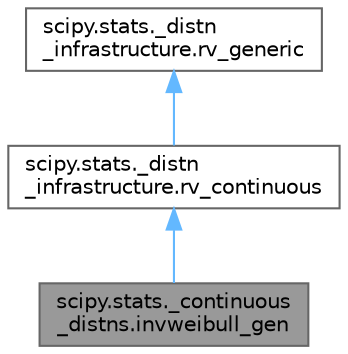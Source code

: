 digraph "scipy.stats._continuous_distns.invweibull_gen"
{
 // LATEX_PDF_SIZE
  bgcolor="transparent";
  edge [fontname=Helvetica,fontsize=10,labelfontname=Helvetica,labelfontsize=10];
  node [fontname=Helvetica,fontsize=10,shape=box,height=0.2,width=0.4];
  Node1 [id="Node000001",label="scipy.stats._continuous\l_distns.invweibull_gen",height=0.2,width=0.4,color="gray40", fillcolor="grey60", style="filled", fontcolor="black",tooltip=" "];
  Node2 -> Node1 [id="edge1_Node000001_Node000002",dir="back",color="steelblue1",style="solid",tooltip=" "];
  Node2 [id="Node000002",label="scipy.stats._distn\l_infrastructure.rv_continuous",height=0.2,width=0.4,color="gray40", fillcolor="white", style="filled",URL="$d8/da5/classscipy_1_1stats_1_1__distn__infrastructure_1_1rv__continuous.html",tooltip=" "];
  Node3 -> Node2 [id="edge2_Node000002_Node000003",dir="back",color="steelblue1",style="solid",tooltip=" "];
  Node3 [id="Node000003",label="scipy.stats._distn\l_infrastructure.rv_generic",height=0.2,width=0.4,color="gray40", fillcolor="white", style="filled",URL="$df/d75/classscipy_1_1stats_1_1__distn__infrastructure_1_1rv__generic.html",tooltip=" "];
}
